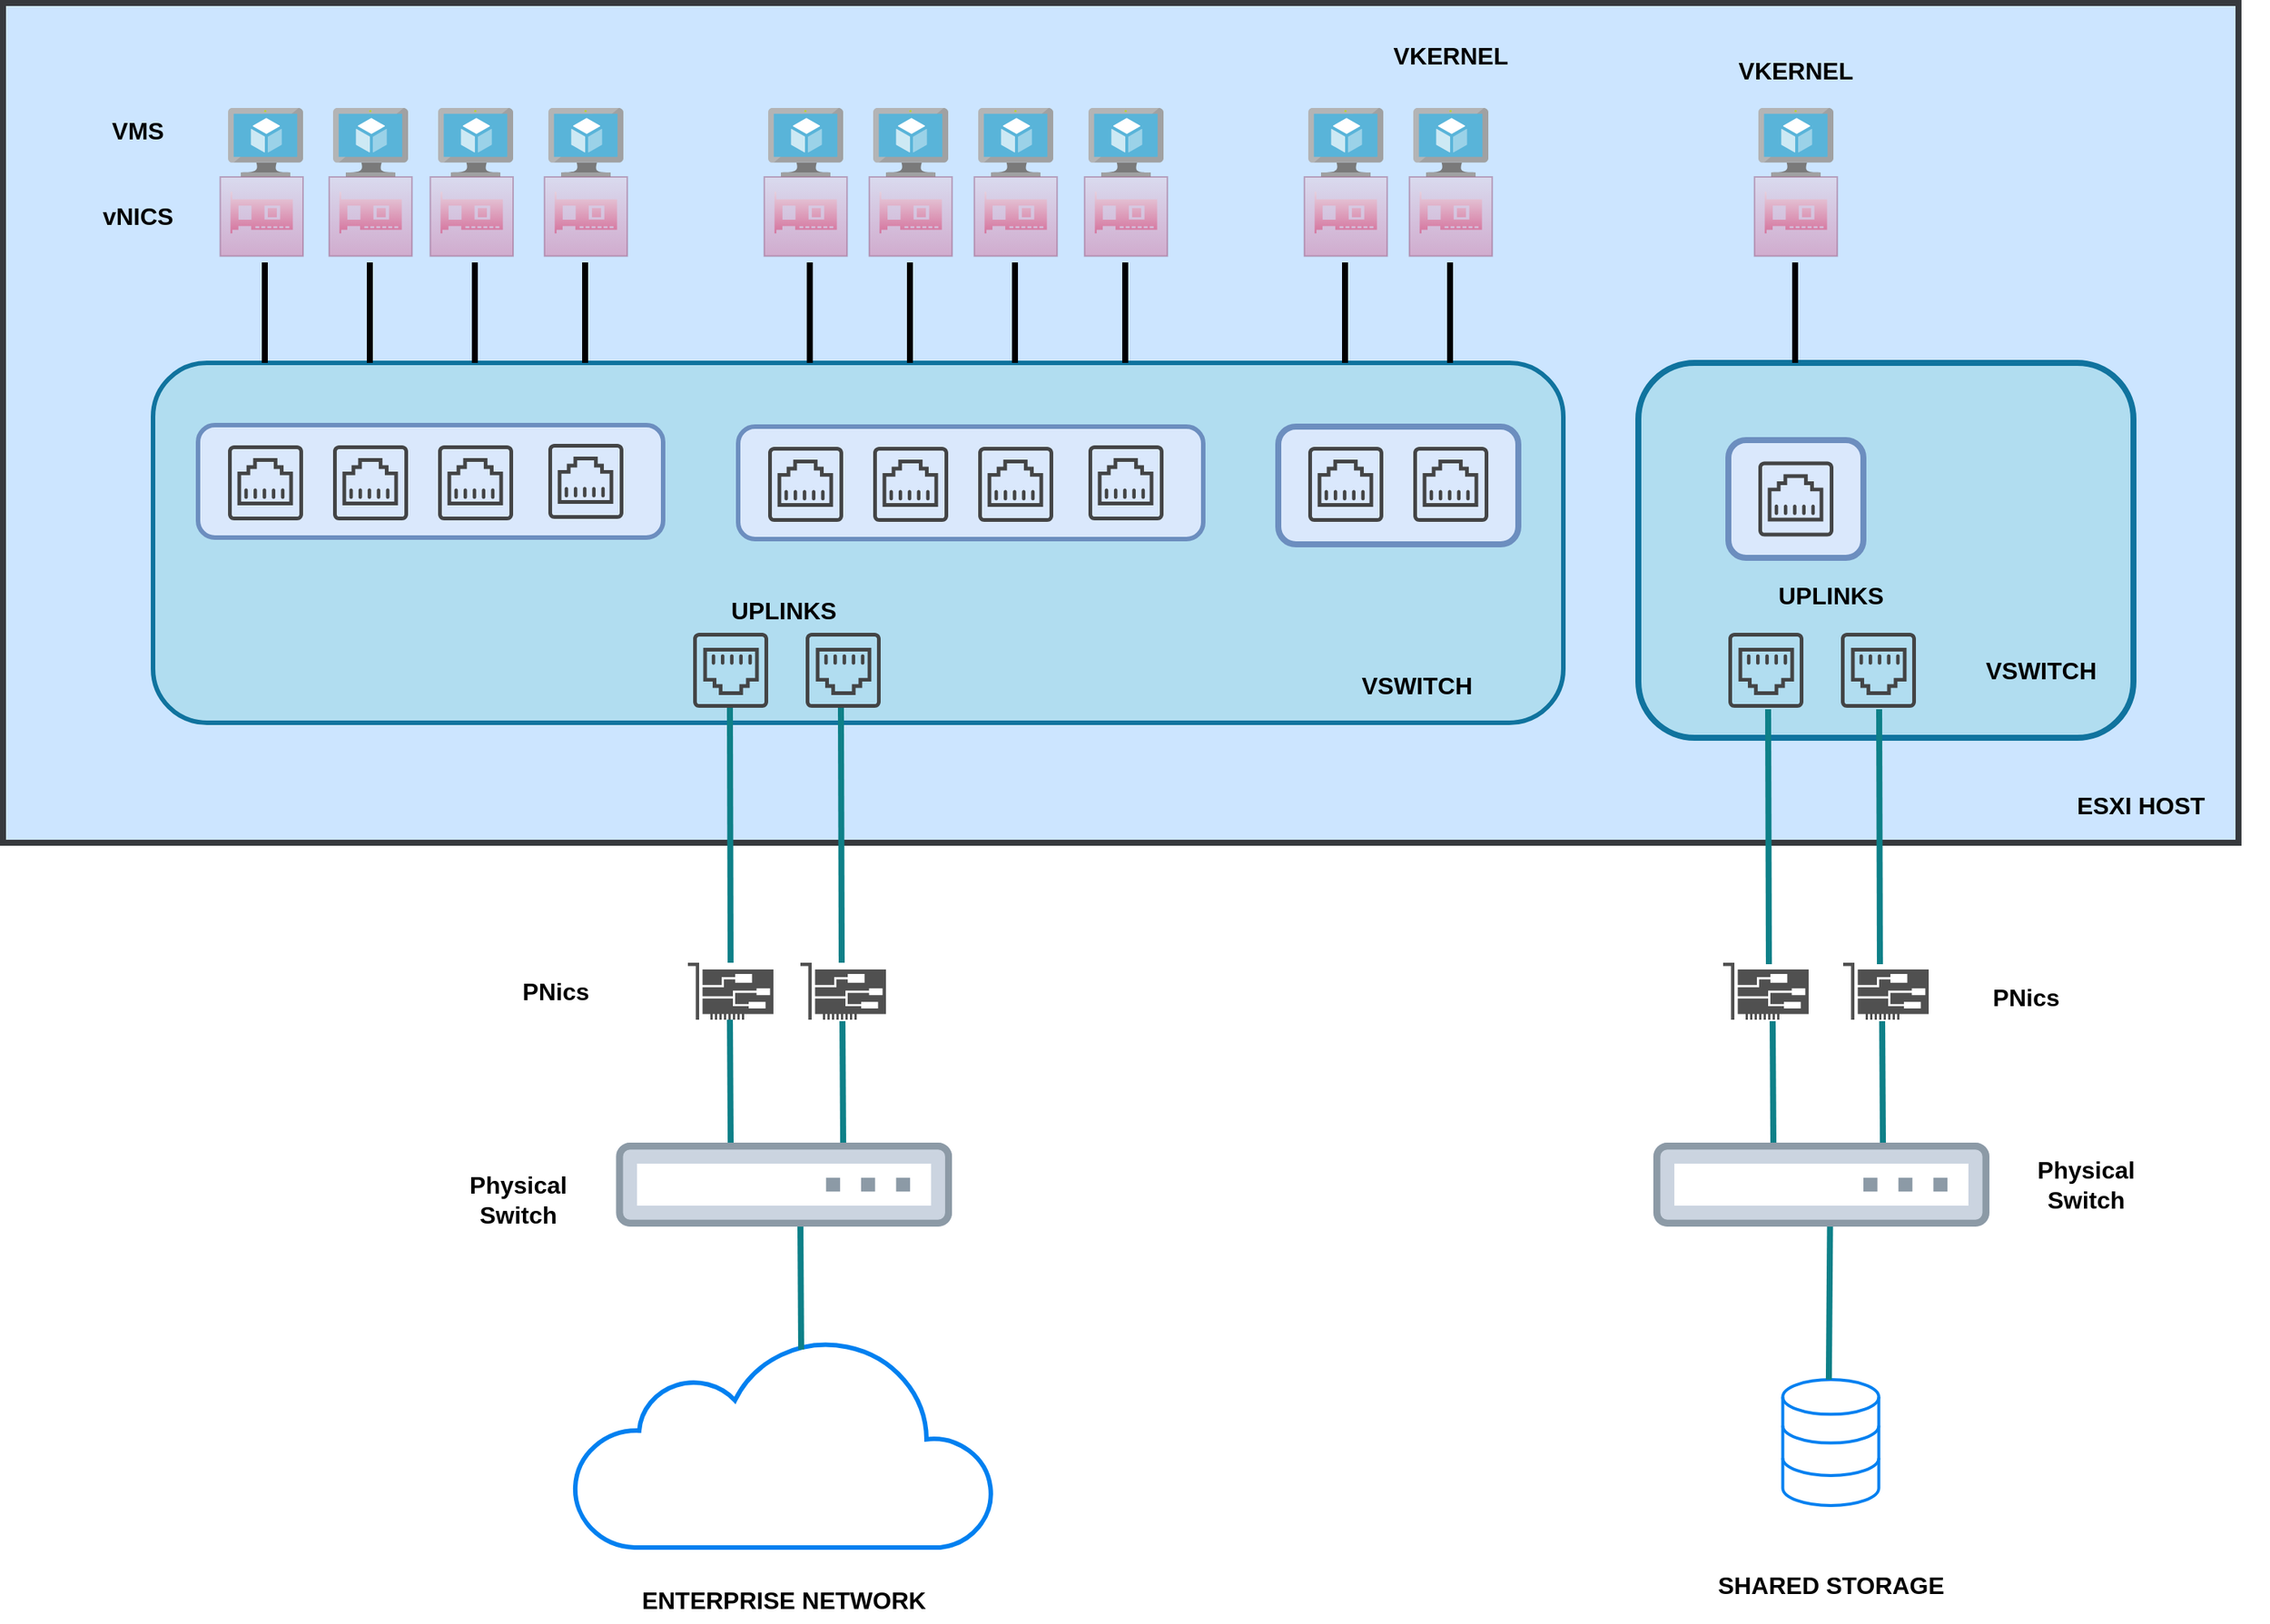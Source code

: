 <mxfile version="23.0.2" type="device">
  <diagram name="Página-1" id="40VW-iZry-zgK4zTb7AF">
    <mxGraphModel dx="2021" dy="1885" grid="1" gridSize="10" guides="1" tooltips="1" connect="1" arrows="1" fold="1" page="1" pageScale="1" pageWidth="827" pageHeight="1169" math="0" shadow="0">
      <root>
        <mxCell id="0" />
        <mxCell id="1" parent="0" />
        <mxCell id="w9JJ6rMWMCZdvsnwuQ7H-1" value="" style="rounded=0;whiteSpace=wrap;html=1;strokeWidth=4;fillColor=#cce5ff;strokeColor=#36393d;" vertex="1" parent="1">
          <mxGeometry width="1490" height="560" as="geometry" />
        </mxCell>
        <mxCell id="w9JJ6rMWMCZdvsnwuQ7H-17" value="" style="rounded=1;whiteSpace=wrap;html=1;strokeWidth=3;fillColor=#b1ddf0;strokeColor=#10739e;" vertex="1" parent="1">
          <mxGeometry x="100" y="240" width="940" height="240" as="geometry" />
        </mxCell>
        <mxCell id="w9JJ6rMWMCZdvsnwuQ7H-21" value="" style="rounded=1;whiteSpace=wrap;html=1;fillColor=#dae8fc;strokeColor=#6c8ebf;strokeWidth=4;" vertex="1" parent="1">
          <mxGeometry x="850" y="282.5" width="160" height="78.5" as="geometry" />
        </mxCell>
        <mxCell id="w9JJ6rMWMCZdvsnwuQ7H-20" value="" style="rounded=1;whiteSpace=wrap;html=1;fillColor=#b1ddf0;strokeColor=#10739e;strokeWidth=4;" vertex="1" parent="1">
          <mxGeometry x="1090" y="240" width="330" height="250" as="geometry" />
        </mxCell>
        <mxCell id="w9JJ6rMWMCZdvsnwuQ7H-12" value="" style="rounded=1;whiteSpace=wrap;html=1;fillColor=#dae8fc;strokeColor=#6c8ebf;strokeWidth=4;" vertex="1" parent="1">
          <mxGeometry x="1150" y="291.5" width="90" height="78.5" as="geometry" />
        </mxCell>
        <mxCell id="w9JJ6rMWMCZdvsnwuQ7H-6" value="" style="rounded=1;whiteSpace=wrap;html=1;strokeWidth=3;fillColor=#dae8fc;strokeColor=#6c8ebf;" vertex="1" parent="1">
          <mxGeometry x="130" y="281.5" width="310" height="75" as="geometry" />
        </mxCell>
        <mxCell id="w9JJ6rMWMCZdvsnwuQ7H-2" value="" style="sketch=0;pointerEvents=1;shadow=0;dashed=0;html=1;strokeColor=none;fillColor=#434445;aspect=fixed;labelPosition=center;verticalLabelPosition=bottom;verticalAlign=top;align=center;outlineConnect=0;shape=mxgraph.vvd.ethernet_port;rotation=-180;" vertex="1" parent="1">
          <mxGeometry x="150" y="295" width="50" height="50" as="geometry" />
        </mxCell>
        <mxCell id="w9JJ6rMWMCZdvsnwuQ7H-3" value="" style="sketch=0;pointerEvents=1;shadow=0;dashed=0;html=1;strokeColor=none;fillColor=#434445;aspect=fixed;labelPosition=center;verticalLabelPosition=bottom;verticalAlign=top;align=center;outlineConnect=0;shape=mxgraph.vvd.ethernet_port;rotation=-180;" vertex="1" parent="1">
          <mxGeometry x="220" y="295" width="50" height="50" as="geometry" />
        </mxCell>
        <mxCell id="w9JJ6rMWMCZdvsnwuQ7H-4" value="" style="sketch=0;pointerEvents=1;shadow=0;dashed=0;html=1;strokeColor=none;fillColor=#434445;aspect=fixed;labelPosition=center;verticalLabelPosition=bottom;verticalAlign=top;align=center;outlineConnect=0;shape=mxgraph.vvd.ethernet_port;rotation=-180;" vertex="1" parent="1">
          <mxGeometry x="290" y="295" width="50" height="50" as="geometry" />
        </mxCell>
        <mxCell id="w9JJ6rMWMCZdvsnwuQ7H-5" value="" style="sketch=0;pointerEvents=1;shadow=0;dashed=0;html=1;strokeColor=none;fillColor=#434445;aspect=fixed;labelPosition=center;verticalLabelPosition=bottom;verticalAlign=top;align=center;outlineConnect=0;shape=mxgraph.vvd.ethernet_port;rotation=-180;" vertex="1" parent="1">
          <mxGeometry x="363.5" y="294" width="50" height="50" as="geometry" />
        </mxCell>
        <mxCell id="w9JJ6rMWMCZdvsnwuQ7H-7" value="" style="rounded=1;whiteSpace=wrap;html=1;strokeWidth=3;fillColor=#dae8fc;strokeColor=#6c8ebf;" vertex="1" parent="1">
          <mxGeometry x="490" y="282.5" width="310" height="75" as="geometry" />
        </mxCell>
        <mxCell id="w9JJ6rMWMCZdvsnwuQ7H-8" value="" style="sketch=0;pointerEvents=1;shadow=0;dashed=0;html=1;strokeColor=none;fillColor=#434445;aspect=fixed;labelPosition=center;verticalLabelPosition=bottom;verticalAlign=top;align=center;outlineConnect=0;shape=mxgraph.vvd.ethernet_port;rotation=-180;" vertex="1" parent="1">
          <mxGeometry x="510" y="296" width="50" height="50" as="geometry" />
        </mxCell>
        <mxCell id="w9JJ6rMWMCZdvsnwuQ7H-9" value="" style="sketch=0;pointerEvents=1;shadow=0;dashed=0;html=1;strokeColor=none;fillColor=#434445;aspect=fixed;labelPosition=center;verticalLabelPosition=bottom;verticalAlign=top;align=center;outlineConnect=0;shape=mxgraph.vvd.ethernet_port;rotation=-180;" vertex="1" parent="1">
          <mxGeometry x="580" y="296" width="50" height="50" as="geometry" />
        </mxCell>
        <mxCell id="w9JJ6rMWMCZdvsnwuQ7H-10" value="" style="sketch=0;pointerEvents=1;shadow=0;dashed=0;html=1;strokeColor=none;fillColor=#434445;aspect=fixed;labelPosition=center;verticalLabelPosition=bottom;verticalAlign=top;align=center;outlineConnect=0;shape=mxgraph.vvd.ethernet_port;rotation=-180;" vertex="1" parent="1">
          <mxGeometry x="650" y="296" width="50" height="50" as="geometry" />
        </mxCell>
        <mxCell id="w9JJ6rMWMCZdvsnwuQ7H-11" value="" style="sketch=0;pointerEvents=1;shadow=0;dashed=0;html=1;strokeColor=none;fillColor=#434445;aspect=fixed;labelPosition=center;verticalLabelPosition=bottom;verticalAlign=top;align=center;outlineConnect=0;shape=mxgraph.vvd.ethernet_port;rotation=-180;" vertex="1" parent="1">
          <mxGeometry x="723.5" y="295" width="50" height="50" as="geometry" />
        </mxCell>
        <mxCell id="w9JJ6rMWMCZdvsnwuQ7H-13" value="" style="sketch=0;pointerEvents=1;shadow=0;dashed=0;html=1;strokeColor=none;fillColor=#434445;aspect=fixed;labelPosition=center;verticalLabelPosition=bottom;verticalAlign=top;align=center;outlineConnect=0;shape=mxgraph.vvd.ethernet_port;rotation=-180;" vertex="1" parent="1">
          <mxGeometry x="870" y="296" width="50" height="50" as="geometry" />
        </mxCell>
        <mxCell id="w9JJ6rMWMCZdvsnwuQ7H-14" value="" style="sketch=0;pointerEvents=1;shadow=0;dashed=0;html=1;strokeColor=none;fillColor=#434445;aspect=fixed;labelPosition=center;verticalLabelPosition=bottom;verticalAlign=top;align=center;outlineConnect=0;shape=mxgraph.vvd.ethernet_port;rotation=-180;" vertex="1" parent="1">
          <mxGeometry x="940" y="296" width="50" height="50" as="geometry" />
        </mxCell>
        <mxCell id="w9JJ6rMWMCZdvsnwuQ7H-15" value="" style="sketch=0;pointerEvents=1;shadow=0;dashed=0;html=1;strokeColor=none;fillColor=#434445;aspect=fixed;labelPosition=center;verticalLabelPosition=bottom;verticalAlign=top;align=center;outlineConnect=0;shape=mxgraph.vvd.ethernet_port;" vertex="1" parent="1">
          <mxGeometry x="535" y="420" width="50" height="50" as="geometry" />
        </mxCell>
        <mxCell id="w9JJ6rMWMCZdvsnwuQ7H-16" value="" style="sketch=0;pointerEvents=1;shadow=0;dashed=0;html=1;strokeColor=none;fillColor=#434445;aspect=fixed;labelPosition=center;verticalLabelPosition=bottom;verticalAlign=top;align=center;outlineConnect=0;shape=mxgraph.vvd.ethernet_port;" vertex="1" parent="1">
          <mxGeometry x="460" y="420" width="50" height="50" as="geometry" />
        </mxCell>
        <mxCell id="w9JJ6rMWMCZdvsnwuQ7H-18" value="VSWITCH" style="text;html=1;strokeColor=none;fillColor=none;align=center;verticalAlign=middle;whiteSpace=wrap;rounded=0;fontSize=16;fontStyle=1" vertex="1" parent="1">
          <mxGeometry x="893.5" y="440" width="96.5" height="30" as="geometry" />
        </mxCell>
        <mxCell id="w9JJ6rMWMCZdvsnwuQ7H-22" value="" style="sketch=0;pointerEvents=1;shadow=0;dashed=0;html=1;strokeColor=none;fillColor=#434445;aspect=fixed;labelPosition=center;verticalLabelPosition=bottom;verticalAlign=top;align=center;outlineConnect=0;shape=mxgraph.vvd.ethernet_port;rotation=-180;" vertex="1" parent="1">
          <mxGeometry x="1170" y="305.75" width="50" height="50" as="geometry" />
        </mxCell>
        <mxCell id="w9JJ6rMWMCZdvsnwuQ7H-24" value="" style="sketch=0;pointerEvents=1;shadow=0;dashed=0;html=1;strokeColor=none;fillColor=#434445;aspect=fixed;labelPosition=center;verticalLabelPosition=bottom;verticalAlign=top;align=center;outlineConnect=0;shape=mxgraph.vvd.ethernet_port;" vertex="1" parent="1">
          <mxGeometry x="1225" y="420" width="50" height="50" as="geometry" />
        </mxCell>
        <mxCell id="w9JJ6rMWMCZdvsnwuQ7H-25" value="" style="sketch=0;pointerEvents=1;shadow=0;dashed=0;html=1;strokeColor=none;fillColor=#434445;aspect=fixed;labelPosition=center;verticalLabelPosition=bottom;verticalAlign=top;align=center;outlineConnect=0;shape=mxgraph.vvd.ethernet_port;" vertex="1" parent="1">
          <mxGeometry x="1150" y="420" width="50" height="50" as="geometry" />
        </mxCell>
        <mxCell id="w9JJ6rMWMCZdvsnwuQ7H-26" value="VSWITCH" style="text;html=1;strokeColor=none;fillColor=none;align=center;verticalAlign=middle;whiteSpace=wrap;rounded=0;fontSize=16;fontStyle=1" vertex="1" parent="1">
          <mxGeometry x="1310" y="430" width="96.5" height="30" as="geometry" />
        </mxCell>
        <mxCell id="w9JJ6rMWMCZdvsnwuQ7H-27" value="" style="image;sketch=0;aspect=fixed;html=1;points=[];align=center;fontSize=12;image=img/lib/mscae/Virtual_Machine.svg;" vertex="1" parent="1">
          <mxGeometry x="150" y="70" width="50" height="46" as="geometry" />
        </mxCell>
        <mxCell id="w9JJ6rMWMCZdvsnwuQ7H-28" value="" style="image;sketch=0;aspect=fixed;html=1;points=[];align=center;fontSize=12;image=img/lib/mscae/Virtual_Machine.svg;" vertex="1" parent="1">
          <mxGeometry x="220" y="70" width="50" height="46" as="geometry" />
        </mxCell>
        <mxCell id="w9JJ6rMWMCZdvsnwuQ7H-29" value="" style="image;sketch=0;aspect=fixed;html=1;points=[];align=center;fontSize=12;image=img/lib/mscae/Virtual_Machine.svg;" vertex="1" parent="1">
          <mxGeometry x="290" y="70" width="50" height="46" as="geometry" />
        </mxCell>
        <mxCell id="w9JJ6rMWMCZdvsnwuQ7H-30" value="" style="image;sketch=0;aspect=fixed;html=1;points=[];align=center;fontSize=12;image=img/lib/mscae/Virtual_Machine.svg;" vertex="1" parent="1">
          <mxGeometry x="363.5" y="70" width="50" height="46" as="geometry" />
        </mxCell>
        <mxCell id="w9JJ6rMWMCZdvsnwuQ7H-31" value="" style="image;sketch=0;aspect=fixed;html=1;points=[];align=center;fontSize=12;image=img/lib/mscae/Virtual_Machine.svg;" vertex="1" parent="1">
          <mxGeometry x="510" y="70" width="50" height="46" as="geometry" />
        </mxCell>
        <mxCell id="w9JJ6rMWMCZdvsnwuQ7H-32" value="" style="image;sketch=0;aspect=fixed;html=1;points=[];align=center;fontSize=12;image=img/lib/mscae/Virtual_Machine.svg;" vertex="1" parent="1">
          <mxGeometry x="580" y="70" width="50" height="46" as="geometry" />
        </mxCell>
        <mxCell id="w9JJ6rMWMCZdvsnwuQ7H-33" value="" style="image;sketch=0;aspect=fixed;html=1;points=[];align=center;fontSize=12;image=img/lib/mscae/Virtual_Machine.svg;" vertex="1" parent="1">
          <mxGeometry x="650" y="70" width="50" height="46" as="geometry" />
        </mxCell>
        <mxCell id="w9JJ6rMWMCZdvsnwuQ7H-34" value="" style="image;sketch=0;aspect=fixed;html=1;points=[];align=center;fontSize=12;image=img/lib/mscae/Virtual_Machine.svg;" vertex="1" parent="1">
          <mxGeometry x="723.5" y="70" width="50" height="46" as="geometry" />
        </mxCell>
        <mxCell id="w9JJ6rMWMCZdvsnwuQ7H-35" value="" style="image;sketch=0;aspect=fixed;html=1;points=[];align=center;fontSize=12;image=img/lib/mscae/Virtual_Machine.svg;" vertex="1" parent="1">
          <mxGeometry x="870" y="70" width="50" height="46" as="geometry" />
        </mxCell>
        <mxCell id="w9JJ6rMWMCZdvsnwuQ7H-36" value="" style="image;sketch=0;aspect=fixed;html=1;points=[];align=center;fontSize=12;image=img/lib/mscae/Virtual_Machine.svg;" vertex="1" parent="1">
          <mxGeometry x="940" y="70" width="50" height="46" as="geometry" />
        </mxCell>
        <mxCell id="w9JJ6rMWMCZdvsnwuQ7H-37" value="" style="image;sketch=0;aspect=fixed;html=1;points=[];align=center;fontSize=12;image=img/lib/mscae/Virtual_Machine.svg;" vertex="1" parent="1">
          <mxGeometry x="1170" y="70" width="50" height="46" as="geometry" />
        </mxCell>
        <mxCell id="w9JJ6rMWMCZdvsnwuQ7H-39" value="UPLINKS" style="text;html=1;strokeColor=none;fillColor=none;align=center;verticalAlign=middle;whiteSpace=wrap;rounded=0;fontSize=16;fontStyle=1" vertex="1" parent="1">
          <mxGeometry x="1170" y="380" width="96.5" height="30" as="geometry" />
        </mxCell>
        <mxCell id="w9JJ6rMWMCZdvsnwuQ7H-40" value="UPLINKS" style="text;html=1;strokeColor=none;fillColor=none;align=center;verticalAlign=middle;whiteSpace=wrap;rounded=0;fontSize=16;fontStyle=1" vertex="1" parent="1">
          <mxGeometry x="472.35" y="390" width="96.5" height="30" as="geometry" />
        </mxCell>
        <mxCell id="w9JJ6rMWMCZdvsnwuQ7H-41" value="" style="endArrow=none;html=1;rounded=0;strokeWidth=4;" edge="1" parent="1">
          <mxGeometry width="50" height="50" relative="1" as="geometry">
            <mxPoint x="537.75" y="240" as="sourcePoint" />
            <mxPoint x="537.75" y="173" as="targetPoint" />
          </mxGeometry>
        </mxCell>
        <mxCell id="w9JJ6rMWMCZdvsnwuQ7H-42" value="" style="endArrow=none;html=1;rounded=0;strokeWidth=4;" edge="1" parent="1">
          <mxGeometry width="50" height="50" relative="1" as="geometry">
            <mxPoint x="174.5" y="240" as="sourcePoint" />
            <mxPoint x="174.5" y="173" as="targetPoint" />
          </mxGeometry>
        </mxCell>
        <mxCell id="w9JJ6rMWMCZdvsnwuQ7H-43" value="" style="endArrow=none;html=1;rounded=0;strokeWidth=4;" edge="1" parent="1">
          <mxGeometry width="50" height="50" relative="1" as="geometry">
            <mxPoint x="244.5" y="240" as="sourcePoint" />
            <mxPoint x="244.5" y="173" as="targetPoint" />
          </mxGeometry>
        </mxCell>
        <mxCell id="w9JJ6rMWMCZdvsnwuQ7H-44" value="" style="endArrow=none;html=1;rounded=0;strokeWidth=4;" edge="1" parent="1">
          <mxGeometry width="50" height="50" relative="1" as="geometry">
            <mxPoint x="314.5" y="240" as="sourcePoint" />
            <mxPoint x="314.5" y="173" as="targetPoint" />
          </mxGeometry>
        </mxCell>
        <mxCell id="w9JJ6rMWMCZdvsnwuQ7H-45" value="" style="endArrow=none;html=1;rounded=0;strokeWidth=4;" edge="1" parent="1">
          <mxGeometry width="50" height="50" relative="1" as="geometry">
            <mxPoint x="388" y="240" as="sourcePoint" />
            <mxPoint x="388" y="173" as="targetPoint" />
          </mxGeometry>
        </mxCell>
        <mxCell id="w9JJ6rMWMCZdvsnwuQ7H-46" value="" style="endArrow=none;html=1;rounded=0;strokeWidth=4;" edge="1" parent="1">
          <mxGeometry width="50" height="50" relative="1" as="geometry">
            <mxPoint x="604.5" y="240" as="sourcePoint" />
            <mxPoint x="604.5" y="173" as="targetPoint" />
          </mxGeometry>
        </mxCell>
        <mxCell id="w9JJ6rMWMCZdvsnwuQ7H-47" value="" style="endArrow=none;html=1;rounded=0;strokeWidth=4;" edge="1" parent="1">
          <mxGeometry width="50" height="50" relative="1" as="geometry">
            <mxPoint x="674.5" y="240" as="sourcePoint" />
            <mxPoint x="674.5" y="173" as="targetPoint" />
          </mxGeometry>
        </mxCell>
        <mxCell id="w9JJ6rMWMCZdvsnwuQ7H-48" value="" style="endArrow=none;html=1;rounded=0;strokeWidth=4;" edge="1" parent="1">
          <mxGeometry width="50" height="50" relative="1" as="geometry">
            <mxPoint x="748" y="240" as="sourcePoint" />
            <mxPoint x="748" y="173" as="targetPoint" />
          </mxGeometry>
        </mxCell>
        <mxCell id="w9JJ6rMWMCZdvsnwuQ7H-49" value="" style="endArrow=none;html=1;rounded=0;strokeWidth=4;" edge="1" parent="1">
          <mxGeometry width="50" height="50" relative="1" as="geometry">
            <mxPoint x="894.5" y="240" as="sourcePoint" />
            <mxPoint x="894.5" y="173" as="targetPoint" />
          </mxGeometry>
        </mxCell>
        <mxCell id="w9JJ6rMWMCZdvsnwuQ7H-50" value="" style="endArrow=none;html=1;rounded=0;strokeWidth=4;" edge="1" parent="1">
          <mxGeometry width="50" height="50" relative="1" as="geometry">
            <mxPoint x="964.5" y="240" as="sourcePoint" />
            <mxPoint x="964.5" y="173" as="targetPoint" />
          </mxGeometry>
        </mxCell>
        <mxCell id="w9JJ6rMWMCZdvsnwuQ7H-51" value="" style="endArrow=none;html=1;rounded=0;strokeWidth=4;" edge="1" parent="1">
          <mxGeometry width="50" height="50" relative="1" as="geometry">
            <mxPoint x="1194.5" y="240" as="sourcePoint" />
            <mxPoint x="1194.5" y="173" as="targetPoint" />
          </mxGeometry>
        </mxCell>
        <mxCell id="w9JJ6rMWMCZdvsnwuQ7H-52" value="" style="pointerEvents=1;shadow=0;dashed=0;html=1;labelPosition=center;verticalLabelPosition=bottom;verticalAlign=top;align=center;outlineConnect=0;shape=mxgraph.veeam.2d.vnic;fillColor=#e6d0de;gradientColor=#d5739d;strokeColor=#996185;" vertex="1" parent="1">
          <mxGeometry x="144.8" y="116" width="55.2" height="52.8" as="geometry" />
        </mxCell>
        <mxCell id="w9JJ6rMWMCZdvsnwuQ7H-54" value="" style="pointerEvents=1;shadow=0;dashed=0;html=1;labelPosition=center;verticalLabelPosition=bottom;verticalAlign=top;align=center;outlineConnect=0;shape=mxgraph.veeam.2d.vnic;fillColor=#e6d0de;gradientColor=#d5739d;strokeColor=#996185;" vertex="1" parent="1">
          <mxGeometry x="217.4" y="116" width="55.2" height="52.8" as="geometry" />
        </mxCell>
        <mxCell id="w9JJ6rMWMCZdvsnwuQ7H-55" value="" style="pointerEvents=1;shadow=0;dashed=0;html=1;labelPosition=center;verticalLabelPosition=bottom;verticalAlign=top;align=center;outlineConnect=0;shape=mxgraph.veeam.2d.vnic;fillColor=#e6d0de;gradientColor=#d5739d;strokeColor=#996185;" vertex="1" parent="1">
          <mxGeometry x="284.8" y="116" width="55.2" height="52.8" as="geometry" />
        </mxCell>
        <mxCell id="w9JJ6rMWMCZdvsnwuQ7H-56" value="" style="pointerEvents=1;shadow=0;dashed=0;html=1;labelPosition=center;verticalLabelPosition=bottom;verticalAlign=top;align=center;outlineConnect=0;shape=mxgraph.veeam.2d.vnic;fillColor=#e6d0de;gradientColor=#d5739d;strokeColor=#996185;" vertex="1" parent="1">
          <mxGeometry x="360.9" y="116" width="55.2" height="52.8" as="geometry" />
        </mxCell>
        <mxCell id="w9JJ6rMWMCZdvsnwuQ7H-57" value="" style="pointerEvents=1;shadow=0;dashed=0;html=1;labelPosition=center;verticalLabelPosition=bottom;verticalAlign=top;align=center;outlineConnect=0;shape=mxgraph.veeam.2d.vnic;fillColor=#e6d0de;gradientColor=#d5739d;strokeColor=#996185;" vertex="1" parent="1">
          <mxGeometry x="507.4" y="116" width="55.2" height="52.8" as="geometry" />
        </mxCell>
        <mxCell id="w9JJ6rMWMCZdvsnwuQ7H-58" value="" style="pointerEvents=1;shadow=0;dashed=0;html=1;labelPosition=center;verticalLabelPosition=bottom;verticalAlign=top;align=center;outlineConnect=0;shape=mxgraph.veeam.2d.vnic;fillColor=#e6d0de;gradientColor=#d5739d;strokeColor=#996185;" vertex="1" parent="1">
          <mxGeometry x="577.4" y="116" width="55.2" height="52.8" as="geometry" />
        </mxCell>
        <mxCell id="w9JJ6rMWMCZdvsnwuQ7H-59" value="" style="pointerEvents=1;shadow=0;dashed=0;html=1;labelPosition=center;verticalLabelPosition=bottom;verticalAlign=top;align=center;outlineConnect=0;shape=mxgraph.veeam.2d.vnic;fillColor=#e6d0de;gradientColor=#d5739d;strokeColor=#996185;" vertex="1" parent="1">
          <mxGeometry x="647.4" y="116" width="55.2" height="52.8" as="geometry" />
        </mxCell>
        <mxCell id="w9JJ6rMWMCZdvsnwuQ7H-60" value="" style="pointerEvents=1;shadow=0;dashed=0;html=1;labelPosition=center;verticalLabelPosition=bottom;verticalAlign=top;align=center;outlineConnect=0;shape=mxgraph.veeam.2d.vnic;fillColor=#e6d0de;gradientColor=#d5739d;strokeColor=#996185;" vertex="1" parent="1">
          <mxGeometry x="720.9" y="116" width="55.2" height="52.8" as="geometry" />
        </mxCell>
        <mxCell id="w9JJ6rMWMCZdvsnwuQ7H-61" value="" style="pointerEvents=1;shadow=0;dashed=0;html=1;labelPosition=center;verticalLabelPosition=bottom;verticalAlign=top;align=center;outlineConnect=0;shape=mxgraph.veeam.2d.vnic;fillColor=#e6d0de;gradientColor=#d5739d;strokeColor=#996185;" vertex="1" parent="1">
          <mxGeometry x="867.4" y="116" width="55.2" height="52.8" as="geometry" />
        </mxCell>
        <mxCell id="w9JJ6rMWMCZdvsnwuQ7H-62" value="" style="pointerEvents=1;shadow=0;dashed=0;html=1;labelPosition=center;verticalLabelPosition=bottom;verticalAlign=top;align=center;outlineConnect=0;shape=mxgraph.veeam.2d.vnic;fillColor=#e6d0de;gradientColor=#d5739d;strokeColor=#996185;" vertex="1" parent="1">
          <mxGeometry x="937.4" y="116" width="55.2" height="52.8" as="geometry" />
        </mxCell>
        <mxCell id="w9JJ6rMWMCZdvsnwuQ7H-63" value="" style="pointerEvents=1;shadow=0;dashed=0;html=1;labelPosition=center;verticalLabelPosition=bottom;verticalAlign=top;align=center;outlineConnect=0;shape=mxgraph.veeam.2d.vnic;fillColor=#e6d0de;gradientColor=#d5739d;strokeColor=#996185;" vertex="1" parent="1">
          <mxGeometry x="1167.4" y="116" width="55.2" height="52.8" as="geometry" />
        </mxCell>
        <mxCell id="w9JJ6rMWMCZdvsnwuQ7H-64" value="VMS" style="text;html=1;strokeColor=none;fillColor=none;align=center;verticalAlign=middle;whiteSpace=wrap;rounded=0;fontSize=16;fontStyle=1" vertex="1" parent="1">
          <mxGeometry x="60" y="70" width="60" height="30" as="geometry" />
        </mxCell>
        <mxCell id="w9JJ6rMWMCZdvsnwuQ7H-65" value="vNICS" style="text;html=1;strokeColor=none;fillColor=none;align=center;verticalAlign=middle;whiteSpace=wrap;rounded=0;fontSize=16;fontStyle=1" vertex="1" parent="1">
          <mxGeometry x="60" y="127.4" width="60" height="30" as="geometry" />
        </mxCell>
        <mxCell id="w9JJ6rMWMCZdvsnwuQ7H-66" value="ESXI HOST" style="text;html=1;strokeColor=none;fillColor=none;align=center;verticalAlign=middle;whiteSpace=wrap;rounded=0;fontSize=16;fontStyle=1" vertex="1" parent="1">
          <mxGeometry x="1340" y="520" width="170" height="30" as="geometry" />
        </mxCell>
        <mxCell id="w9JJ6rMWMCZdvsnwuQ7H-67" value="VKERNEL" style="text;html=1;strokeColor=none;fillColor=none;align=center;verticalAlign=middle;whiteSpace=wrap;rounded=0;fontSize=16;fontStyle=1" vertex="1" parent="1">
          <mxGeometry x="1155" y="30" width="80" height="30" as="geometry" />
        </mxCell>
        <mxCell id="w9JJ6rMWMCZdvsnwuQ7H-68" value="VKERNEL" style="text;html=1;strokeColor=none;fillColor=none;align=center;verticalAlign=middle;whiteSpace=wrap;rounded=0;fontSize=16;fontStyle=1" vertex="1" parent="1">
          <mxGeometry x="925" y="20" width="80" height="30" as="geometry" />
        </mxCell>
        <mxCell id="w9JJ6rMWMCZdvsnwuQ7H-69" value="" style="sketch=0;pointerEvents=1;shadow=0;dashed=0;html=1;strokeColor=none;fillColor=#505050;labelPosition=center;verticalLabelPosition=bottom;verticalAlign=top;outlineConnect=0;align=center;shape=mxgraph.office.devices.nic;" vertex="1" parent="1">
          <mxGeometry x="1146.5" y="640" width="57" height="38" as="geometry" />
        </mxCell>
        <mxCell id="w9JJ6rMWMCZdvsnwuQ7H-70" value="" style="sketch=0;pointerEvents=1;shadow=0;dashed=0;html=1;strokeColor=none;fillColor=#505050;labelPosition=center;verticalLabelPosition=bottom;verticalAlign=top;outlineConnect=0;align=center;shape=mxgraph.office.devices.nic;" vertex="1" parent="1">
          <mxGeometry x="1226.5" y="640" width="57" height="38" as="geometry" />
        </mxCell>
        <mxCell id="w9JJ6rMWMCZdvsnwuQ7H-71" value="" style="sketch=0;pointerEvents=1;shadow=0;dashed=0;html=1;strokeColor=none;fillColor=#505050;labelPosition=center;verticalLabelPosition=bottom;verticalAlign=top;outlineConnect=0;align=center;shape=mxgraph.office.devices.nic;" vertex="1" parent="1">
          <mxGeometry x="456.5" y="640" width="57" height="38" as="geometry" />
        </mxCell>
        <mxCell id="w9JJ6rMWMCZdvsnwuQ7H-72" value="" style="sketch=0;pointerEvents=1;shadow=0;dashed=0;html=1;strokeColor=none;fillColor=#505050;labelPosition=center;verticalLabelPosition=bottom;verticalAlign=top;outlineConnect=0;align=center;shape=mxgraph.office.devices.nic;" vertex="1" parent="1">
          <mxGeometry x="531.5" y="640" width="57" height="38" as="geometry" />
        </mxCell>
        <mxCell id="w9JJ6rMWMCZdvsnwuQ7H-73" value="" style="endArrow=none;html=1;rounded=0;strokeWidth=4;fillColor=#b0e3e6;strokeColor=#0e8088;" edge="1" parent="1" source="w9JJ6rMWMCZdvsnwuQ7H-71">
          <mxGeometry width="50" height="50" relative="1" as="geometry">
            <mxPoint x="484.5" y="630" as="sourcePoint" />
            <mxPoint x="484.5" y="470" as="targetPoint" />
          </mxGeometry>
        </mxCell>
        <mxCell id="w9JJ6rMWMCZdvsnwuQ7H-75" value="" style="endArrow=none;html=1;rounded=0;strokeWidth=4;fillColor=#b0e3e6;strokeColor=#0e8088;" edge="1" parent="1">
          <mxGeometry width="50" height="50" relative="1" as="geometry">
            <mxPoint x="559" y="640" as="sourcePoint" />
            <mxPoint x="558.5" y="470" as="targetPoint" />
          </mxGeometry>
        </mxCell>
        <mxCell id="w9JJ6rMWMCZdvsnwuQ7H-76" value="" style="endArrow=none;html=1;rounded=0;strokeWidth=4;fillColor=#b0e3e6;strokeColor=#0e8088;" edge="1" parent="1">
          <mxGeometry width="50" height="50" relative="1" as="geometry">
            <mxPoint x="1177" y="641" as="sourcePoint" />
            <mxPoint x="1176.5" y="471" as="targetPoint" />
          </mxGeometry>
        </mxCell>
        <mxCell id="w9JJ6rMWMCZdvsnwuQ7H-77" value="" style="endArrow=none;html=1;rounded=0;strokeWidth=4;fillColor=#b0e3e6;strokeColor=#0e8088;" edge="1" parent="1">
          <mxGeometry width="50" height="50" relative="1" as="geometry">
            <mxPoint x="1251" y="641" as="sourcePoint" />
            <mxPoint x="1250.5" y="471" as="targetPoint" />
          </mxGeometry>
        </mxCell>
        <mxCell id="w9JJ6rMWMCZdvsnwuQ7H-78" value="" style="endArrow=none;html=1;rounded=0;strokeWidth=4;fillColor=#b0e3e6;strokeColor=#0e8088;" edge="1" parent="1">
          <mxGeometry width="50" height="50" relative="1" as="geometry">
            <mxPoint x="485" y="760" as="sourcePoint" />
            <mxPoint x="484.5" y="678" as="targetPoint" />
          </mxGeometry>
        </mxCell>
        <mxCell id="w9JJ6rMWMCZdvsnwuQ7H-79" value="" style="endArrow=none;html=1;rounded=0;strokeWidth=4;fillColor=#b0e3e6;strokeColor=#0e8088;" edge="1" parent="1">
          <mxGeometry width="50" height="50" relative="1" as="geometry">
            <mxPoint x="560" y="761" as="sourcePoint" />
            <mxPoint x="559.5" y="679" as="targetPoint" />
          </mxGeometry>
        </mxCell>
        <mxCell id="w9JJ6rMWMCZdvsnwuQ7H-80" value="" style="endArrow=none;html=1;rounded=0;strokeWidth=4;fillColor=#b0e3e6;strokeColor=#0e8088;" edge="1" parent="1">
          <mxGeometry width="50" height="50" relative="1" as="geometry">
            <mxPoint x="1180" y="761" as="sourcePoint" />
            <mxPoint x="1179.5" y="679" as="targetPoint" />
          </mxGeometry>
        </mxCell>
        <mxCell id="w9JJ6rMWMCZdvsnwuQ7H-81" value="" style="endArrow=none;html=1;rounded=0;strokeWidth=4;fillColor=#b0e3e6;strokeColor=#0e8088;" edge="1" parent="1">
          <mxGeometry width="50" height="50" relative="1" as="geometry">
            <mxPoint x="1253" y="761" as="sourcePoint" />
            <mxPoint x="1252.5" y="679" as="targetPoint" />
          </mxGeometry>
        </mxCell>
        <mxCell id="w9JJ6rMWMCZdvsnwuQ7H-83" value="" style="image;aspect=fixed;perimeter=ellipsePerimeter;html=1;align=center;fontSize=12;verticalAlign=top;fontColor=#364149;shadow=0;dashed=0;image=img/lib/cumulus/switch_bare_metal_empty.svg;" vertex="1" parent="1">
          <mxGeometry x="408.6" y="760" width="224" height="56" as="geometry" />
        </mxCell>
        <mxCell id="w9JJ6rMWMCZdvsnwuQ7H-84" value="" style="image;aspect=fixed;perimeter=ellipsePerimeter;html=1;align=center;fontSize=12;verticalAlign=top;fontColor=#364149;shadow=0;dashed=0;image=img/lib/cumulus/switch_bare_metal_empty.svg;" vertex="1" parent="1">
          <mxGeometry x="1100" y="760" width="224" height="56" as="geometry" />
        </mxCell>
        <mxCell id="w9JJ6rMWMCZdvsnwuQ7H-85" value="PNics" style="text;html=1;strokeColor=none;fillColor=none;align=center;verticalAlign=middle;whiteSpace=wrap;rounded=0;fontSize=16;fontStyle=1" vertex="1" parent="1">
          <mxGeometry x="319.6" y="644" width="96.5" height="30" as="geometry" />
        </mxCell>
        <mxCell id="w9JJ6rMWMCZdvsnwuQ7H-86" value="PNics" style="text;html=1;strokeColor=none;fillColor=none;align=center;verticalAlign=middle;whiteSpace=wrap;rounded=0;fontSize=16;fontStyle=1" vertex="1" parent="1">
          <mxGeometry x="1300" y="648" width="96.5" height="30" as="geometry" />
        </mxCell>
        <mxCell id="w9JJ6rMWMCZdvsnwuQ7H-88" value="ENTERPRISE NETWORK" style="text;html=1;strokeColor=none;fillColor=none;align=center;verticalAlign=middle;whiteSpace=wrap;rounded=0;fontSize=16;fontStyle=1" vertex="1" parent="1">
          <mxGeometry x="420.9" y="1050" width="199.4" height="30" as="geometry" />
        </mxCell>
        <mxCell id="w9JJ6rMWMCZdvsnwuQ7H-89" value="Physical Switch" style="text;html=1;strokeColor=none;fillColor=none;align=center;verticalAlign=middle;whiteSpace=wrap;rounded=0;fontSize=16;fontStyle=1" vertex="1" parent="1">
          <mxGeometry x="1340" y="773" width="96.5" height="30" as="geometry" />
        </mxCell>
        <mxCell id="w9JJ6rMWMCZdvsnwuQ7H-90" value="" style="html=1;verticalLabelPosition=bottom;align=center;labelBackgroundColor=#ffffff;verticalAlign=top;strokeWidth=3;strokeColor=#0080F0;shadow=0;dashed=0;shape=mxgraph.ios7.icons.cloud;" vertex="1" parent="1">
          <mxGeometry x="380.6" y="890" width="280" height="140" as="geometry" />
        </mxCell>
        <mxCell id="w9JJ6rMWMCZdvsnwuQ7H-91" value="" style="endArrow=none;html=1;rounded=0;strokeWidth=4;fillColor=#b0e3e6;strokeColor=#0e8088;" edge="1" parent="1">
          <mxGeometry width="50" height="50" relative="1" as="geometry">
            <mxPoint x="532" y="898" as="sourcePoint" />
            <mxPoint x="531.5" y="816" as="targetPoint" />
          </mxGeometry>
        </mxCell>
        <mxCell id="w9JJ6rMWMCZdvsnwuQ7H-92" value="Physical Switch" style="text;html=1;strokeColor=none;fillColor=none;align=center;verticalAlign=middle;whiteSpace=wrap;rounded=0;fontSize=16;fontStyle=1" vertex="1" parent="1">
          <mxGeometry x="294.8" y="783" width="96.5" height="30" as="geometry" />
        </mxCell>
        <mxCell id="w9JJ6rMWMCZdvsnwuQ7H-93" value="" style="html=1;verticalLabelPosition=bottom;align=center;labelBackgroundColor=#ffffff;verticalAlign=top;strokeWidth=2;strokeColor=#0080F0;shadow=0;dashed=0;shape=mxgraph.ios7.icons.data;" vertex="1" parent="1">
          <mxGeometry x="1186.25" y="918" width="64" height="84" as="geometry" />
        </mxCell>
        <mxCell id="w9JJ6rMWMCZdvsnwuQ7H-94" value="" style="endArrow=none;html=1;rounded=0;strokeWidth=4;fillColor=#b0e3e6;strokeColor=#0e8088;exitX=0.48;exitY=0;exitDx=0;exitDy=0;exitPerimeter=0;" edge="1" parent="1" source="w9JJ6rMWMCZdvsnwuQ7H-93">
          <mxGeometry width="50" height="50" relative="1" as="geometry">
            <mxPoint x="1218.25" y="898" as="sourcePoint" />
            <mxPoint x="1217.75" y="816" as="targetPoint" />
          </mxGeometry>
        </mxCell>
        <mxCell id="w9JJ6rMWMCZdvsnwuQ7H-96" value="SHARED STORAGE" style="text;html=1;strokeColor=none;fillColor=none;align=center;verticalAlign=middle;whiteSpace=wrap;rounded=0;fontSize=16;fontStyle=1" vertex="1" parent="1">
          <mxGeometry x="1118.55" y="1040" width="199.4" height="30" as="geometry" />
        </mxCell>
      </root>
    </mxGraphModel>
  </diagram>
</mxfile>
